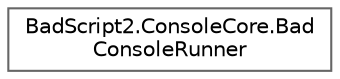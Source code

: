 digraph "Graphical Class Hierarchy"
{
 // LATEX_PDF_SIZE
  bgcolor="transparent";
  edge [fontname=Helvetica,fontsize=10,labelfontname=Helvetica,labelfontsize=10];
  node [fontname=Helvetica,fontsize=10,shape=box,height=0.2,width=0.4];
  rankdir="LR";
  Node0 [id="Node000000",label="BadScript2.ConsoleCore.Bad\lConsoleRunner",height=0.2,width=0.4,color="grey40", fillcolor="white", style="filled",URL="$class_bad_script2_1_1_console_core_1_1_bad_console_runner.html",tooltip="Class that can register console systems and run them."];
}
